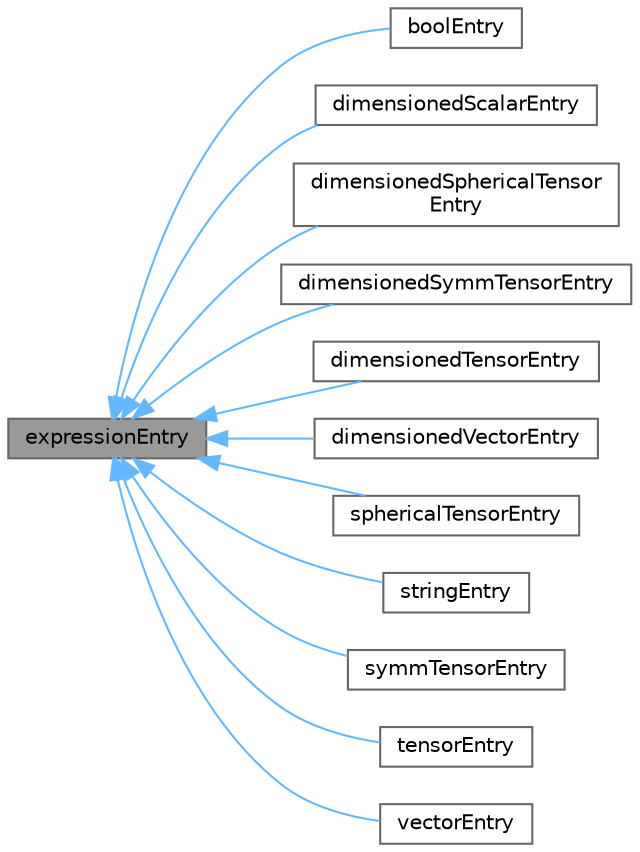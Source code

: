 digraph "expressionEntry"
{
 // LATEX_PDF_SIZE
  bgcolor="transparent";
  edge [fontname=Helvetica,fontsize=10,labelfontname=Helvetica,labelfontsize=10];
  node [fontname=Helvetica,fontsize=10,shape=box,height=0.2,width=0.4];
  rankdir="LR";
  Node1 [id="Node000001",label="expressionEntry",height=0.2,width=0.4,color="gray40", fillcolor="grey60", style="filled", fontcolor="black",tooltip="Convert dictionary entry to a stringified expression."];
  Node1 -> Node2 [id="edge1_Node000001_Node000002",dir="back",color="steelblue1",style="solid",tooltip=" "];
  Node2 [id="Node000002",label="boolEntry",height=0.2,width=0.4,color="gray40", fillcolor="white", style="filled",URL="$structFoam_1_1exprTools_1_1boolEntry.html",tooltip="Expression representation of a bool : (false/true)"];
  Node1 -> Node3 [id="edge2_Node000001_Node000003",dir="back",color="steelblue1",style="solid",tooltip=" "];
  Node3 [id="Node000003",label="dimensionedScalarEntry",height=0.2,width=0.4,color="gray40", fillcolor="white", style="filled",URL="$structFoam_1_1exprTools_1_1dimensionedScalarEntry.html",tooltip="Create an expression string from a dimensionedScalar as its value."];
  Node1 -> Node4 [id="edge3_Node000001_Node000004",dir="back",color="steelblue1",style="solid",tooltip=" "];
  Node4 [id="Node000004",label="dimensionedSphericalTensor\lEntry",height=0.2,width=0.4,color="gray40", fillcolor="white", style="filled",URL="$structFoam_1_1exprTools_1_1dimensionedSphericalTensorEntry.html",tooltip="Create an expression string from a dimensionedSphericalTensor as its value."];
  Node1 -> Node5 [id="edge4_Node000001_Node000005",dir="back",color="steelblue1",style="solid",tooltip=" "];
  Node5 [id="Node000005",label="dimensionedSymmTensorEntry",height=0.2,width=0.4,color="gray40", fillcolor="white", style="filled",URL="$structFoam_1_1exprTools_1_1dimensionedSymmTensorEntry.html",tooltip="Create an expression string from a dimensionedSymmTensor as its value."];
  Node1 -> Node6 [id="edge5_Node000001_Node000006",dir="back",color="steelblue1",style="solid",tooltip=" "];
  Node6 [id="Node000006",label="dimensionedTensorEntry",height=0.2,width=0.4,color="gray40", fillcolor="white", style="filled",URL="$structFoam_1_1exprTools_1_1dimensionedTensorEntry.html",tooltip="Create an expression string from a dimensionedTensor as its value."];
  Node1 -> Node7 [id="edge6_Node000001_Node000007",dir="back",color="steelblue1",style="solid",tooltip=" "];
  Node7 [id="Node000007",label="dimensionedVectorEntry",height=0.2,width=0.4,color="gray40", fillcolor="white", style="filled",URL="$structFoam_1_1exprTools_1_1dimensionedVectorEntry.html",tooltip="Create an expression string from a dimensionedVector as its value."];
  Node1 -> Node8 [id="edge7_Node000001_Node000008",dir="back",color="steelblue1",style="solid",tooltip=" "];
  Node8 [id="Node000008",label="sphericalTensorEntry",height=0.2,width=0.4,color="gray40", fillcolor="white", style="filled",URL="$structFoam_1_1exprTools_1_1sphericalTensorEntry.html",tooltip="Create an expression string from a sphericalTensor."];
  Node1 -> Node9 [id="edge8_Node000001_Node000009",dir="back",color="steelblue1",style="solid",tooltip=" "];
  Node9 [id="Node000009",label="stringEntry",height=0.2,width=0.4,color="gray40", fillcolor="white", style="filled",URL="$structFoam_1_1exprTools_1_1stringEntry.html",tooltip="Creates an expression from a string (removing surrounding quotes)"];
  Node1 -> Node10 [id="edge9_Node000001_Node000010",dir="back",color="steelblue1",style="solid",tooltip=" "];
  Node10 [id="Node000010",label="symmTensorEntry",height=0.2,width=0.4,color="gray40", fillcolor="white", style="filled",URL="$structFoam_1_1exprTools_1_1symmTensorEntry.html",tooltip="Create an expression string from a symmTensor."];
  Node1 -> Node11 [id="edge10_Node000001_Node000011",dir="back",color="steelblue1",style="solid",tooltip=" "];
  Node11 [id="Node000011",label="tensorEntry",height=0.2,width=0.4,color="gray40", fillcolor="white", style="filled",URL="$structFoam_1_1exprTools_1_1tensorEntry.html",tooltip="Create an expression string from a tensor."];
  Node1 -> Node12 [id="edge11_Node000001_Node000012",dir="back",color="steelblue1",style="solid",tooltip=" "];
  Node12 [id="Node000012",label="vectorEntry",height=0.2,width=0.4,color="gray40", fillcolor="white", style="filled",URL="$structFoam_1_1exprTools_1_1vectorEntry.html",tooltip="Create an expression string from a vector."];
}
